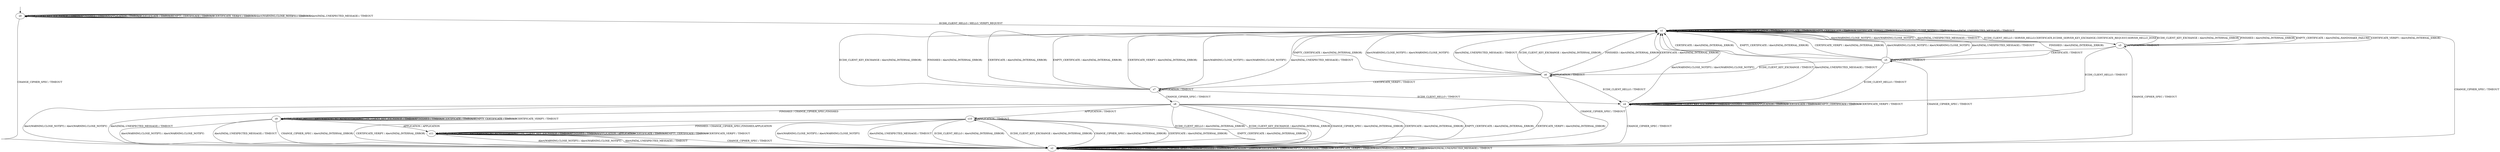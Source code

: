 digraph h0 {
s0 [label="s0"];
s1 [label="s1"];
s2 [label="s2"];
s3 [label="s3"];
s4 [label="s4"];
s5 [label="s5"];
s6 [label="s6"];
s7 [label="s7"];
s8 [label="s8"];
s9 [label="s9"];
s10 [label="s10"];
s11 [label="s11"];
s0 -> s1 [label="ECDH_CLIENT_HELLO / HELLO_VERIFY_REQUEST"];
s0 -> s0 [label="ECDH_CLIENT_KEY_EXCHANGE / TIMEOUT"];
s0 -> s2 [label="CHANGE_CIPHER_SPEC / TIMEOUT"];
s0 -> s0 [label="FINISHED / TIMEOUT"];
s0 -> s0 [label="APPLICATION / TIMEOUT"];
s0 -> s0 [label="CERTIFICATE / TIMEOUT"];
s0 -> s0 [label="EMPTY_CERTIFICATE / TIMEOUT"];
s0 -> s0 [label="CERTIFICATE_VERIFY / TIMEOUT"];
s0 -> s0 [label="Alert(WARNING,CLOSE_NOTIFY) / TIMEOUT"];
s0 -> s0 [label="Alert(FATAL,UNEXPECTED_MESSAGE) / TIMEOUT"];
s1 -> s3 [label="ECDH_CLIENT_HELLO / SERVER_HELLO,CERTIFICATE,ECDHE_SERVER_KEY_EXCHANGE,CERTIFICATE_REQUEST,SERVER_HELLO_DONE"];
s1 -> s1 [label="ECDH_CLIENT_KEY_EXCHANGE / TIMEOUT"];
s1 -> s2 [label="CHANGE_CIPHER_SPEC / TIMEOUT"];
s1 -> s1 [label="FINISHED / TIMEOUT"];
s1 -> s1 [label="APPLICATION / TIMEOUT"];
s1 -> s1 [label="CERTIFICATE / TIMEOUT"];
s1 -> s1 [label="EMPTY_CERTIFICATE / TIMEOUT"];
s1 -> s1 [label="CERTIFICATE_VERIFY / TIMEOUT"];
s1 -> s1 [label="Alert(WARNING,CLOSE_NOTIFY) / TIMEOUT"];
s1 -> s1 [label="Alert(FATAL,UNEXPECTED_MESSAGE) / TIMEOUT"];
s2 -> s2 [label="ECDH_CLIENT_HELLO / TIMEOUT"];
s2 -> s2 [label="ECDH_CLIENT_KEY_EXCHANGE / TIMEOUT"];
s2 -> s2 [label="CHANGE_CIPHER_SPEC / TIMEOUT"];
s2 -> s2 [label="FINISHED / TIMEOUT"];
s2 -> s2 [label="APPLICATION / TIMEOUT"];
s2 -> s2 [label="CERTIFICATE / TIMEOUT"];
s2 -> s2 [label="EMPTY_CERTIFICATE / TIMEOUT"];
s2 -> s2 [label="CERTIFICATE_VERIFY / TIMEOUT"];
s2 -> s2 [label="Alert(WARNING,CLOSE_NOTIFY) / TIMEOUT"];
s2 -> s2 [label="Alert(FATAL,UNEXPECTED_MESSAGE) / TIMEOUT"];
s3 -> s4 [label="ECDH_CLIENT_HELLO / TIMEOUT"];
s3 -> s1 [label="ECDH_CLIENT_KEY_EXCHANGE / Alert(FATAL,INTERNAL_ERROR)"];
s3 -> s2 [label="CHANGE_CIPHER_SPEC / TIMEOUT"];
s3 -> s1 [label="FINISHED / Alert(FATAL,INTERNAL_ERROR)"];
s3 -> s3 [label="APPLICATION / TIMEOUT"];
s3 -> s5 [label="CERTIFICATE / TIMEOUT"];
s3 -> s1 [label="EMPTY_CERTIFICATE / Alert(FATAL,HANDSHAKE_FAILURE)"];
s3 -> s1 [label="CERTIFICATE_VERIFY / Alert(FATAL,INTERNAL_ERROR)"];
s3 -> s1 [label="Alert(WARNING,CLOSE_NOTIFY) / Alert(WARNING,CLOSE_NOTIFY)"];
s3 -> s1 [label="Alert(FATAL,UNEXPECTED_MESSAGE) / TIMEOUT"];
s4 -> s4 [label="ECDH_CLIENT_HELLO / TIMEOUT"];
s4 -> s4 [label="ECDH_CLIENT_KEY_EXCHANGE / TIMEOUT"];
s4 -> s2 [label="CHANGE_CIPHER_SPEC / TIMEOUT"];
s4 -> s4 [label="FINISHED / TIMEOUT"];
s4 -> s4 [label="APPLICATION / TIMEOUT"];
s4 -> s4 [label="CERTIFICATE / TIMEOUT"];
s4 -> s4 [label="EMPTY_CERTIFICATE / TIMEOUT"];
s4 -> s4 [label="CERTIFICATE_VERIFY / TIMEOUT"];
s4 -> s1 [label="Alert(WARNING,CLOSE_NOTIFY) / Alert(WARNING,CLOSE_NOTIFY)"];
s4 -> s1 [label="Alert(FATAL,UNEXPECTED_MESSAGE) / TIMEOUT"];
s5 -> s4 [label="ECDH_CLIENT_HELLO / TIMEOUT"];
s5 -> s6 [label="ECDH_CLIENT_KEY_EXCHANGE / TIMEOUT"];
s5 -> s2 [label="CHANGE_CIPHER_SPEC / TIMEOUT"];
s5 -> s1 [label="FINISHED / Alert(FATAL,INTERNAL_ERROR)"];
s5 -> s5 [label="APPLICATION / TIMEOUT"];
s5 -> s1 [label="CERTIFICATE / Alert(FATAL,INTERNAL_ERROR)"];
s5 -> s1 [label="EMPTY_CERTIFICATE / Alert(FATAL,INTERNAL_ERROR)"];
s5 -> s1 [label="CERTIFICATE_VERIFY / Alert(FATAL,INTERNAL_ERROR)"];
s5 -> s1 [label="Alert(WARNING,CLOSE_NOTIFY) / Alert(WARNING,CLOSE_NOTIFY)"];
s5 -> s1 [label="Alert(FATAL,UNEXPECTED_MESSAGE) / TIMEOUT"];
s6 -> s4 [label="ECDH_CLIENT_HELLO / TIMEOUT"];
s6 -> s1 [label="ECDH_CLIENT_KEY_EXCHANGE / Alert(FATAL,INTERNAL_ERROR)"];
s6 -> s2 [label="CHANGE_CIPHER_SPEC / TIMEOUT"];
s6 -> s1 [label="FINISHED / Alert(FATAL,INTERNAL_ERROR)"];
s6 -> s6 [label="APPLICATION / TIMEOUT"];
s6 -> s1 [label="CERTIFICATE / Alert(FATAL,INTERNAL_ERROR)"];
s6 -> s1 [label="EMPTY_CERTIFICATE / Alert(FATAL,INTERNAL_ERROR)"];
s6 -> s7 [label="CERTIFICATE_VERIFY / TIMEOUT"];
s6 -> s1 [label="Alert(WARNING,CLOSE_NOTIFY) / Alert(WARNING,CLOSE_NOTIFY)"];
s6 -> s1 [label="Alert(FATAL,UNEXPECTED_MESSAGE) / TIMEOUT"];
s7 -> s4 [label="ECDH_CLIENT_HELLO / TIMEOUT"];
s7 -> s1 [label="ECDH_CLIENT_KEY_EXCHANGE / Alert(FATAL,INTERNAL_ERROR)"];
s7 -> s8 [label="CHANGE_CIPHER_SPEC / TIMEOUT"];
s7 -> s1 [label="FINISHED / Alert(FATAL,INTERNAL_ERROR)"];
s7 -> s7 [label="APPLICATION / TIMEOUT"];
s7 -> s1 [label="CERTIFICATE / Alert(FATAL,INTERNAL_ERROR)"];
s7 -> s1 [label="EMPTY_CERTIFICATE / Alert(FATAL,INTERNAL_ERROR)"];
s7 -> s1 [label="CERTIFICATE_VERIFY / Alert(FATAL,INTERNAL_ERROR)"];
s7 -> s1 [label="Alert(WARNING,CLOSE_NOTIFY) / Alert(WARNING,CLOSE_NOTIFY)"];
s7 -> s1 [label="Alert(FATAL,UNEXPECTED_MESSAGE) / TIMEOUT"];
s8 -> s2 [label="ECDH_CLIENT_HELLO / Alert(FATAL,INTERNAL_ERROR)"];
s8 -> s2 [label="ECDH_CLIENT_KEY_EXCHANGE / Alert(FATAL,INTERNAL_ERROR)"];
s8 -> s2 [label="CHANGE_CIPHER_SPEC / Alert(FATAL,INTERNAL_ERROR)"];
s8 -> s9 [label="FINISHED / CHANGE_CIPHER_SPEC,FINISHED"];
s8 -> s10 [label="APPLICATION / TIMEOUT"];
s8 -> s2 [label="CERTIFICATE / Alert(FATAL,INTERNAL_ERROR)"];
s8 -> s2 [label="EMPTY_CERTIFICATE / Alert(FATAL,INTERNAL_ERROR)"];
s8 -> s2 [label="CERTIFICATE_VERIFY / Alert(FATAL,INTERNAL_ERROR)"];
s8 -> s2 [label="Alert(WARNING,CLOSE_NOTIFY) / Alert(WARNING,CLOSE_NOTIFY)"];
s8 -> s2 [label="Alert(FATAL,UNEXPECTED_MESSAGE) / TIMEOUT"];
s9 -> s9 [label="ECDH_CLIENT_HELLO / Alert(WARNING,NO_RENEGOTIATION)"];
s9 -> s9 [label="ECDH_CLIENT_KEY_EXCHANGE / TIMEOUT"];
s9 -> s2 [label="CHANGE_CIPHER_SPEC / Alert(FATAL,INTERNAL_ERROR)"];
s9 -> s9 [label="FINISHED / TIMEOUT"];
s9 -> s11 [label="APPLICATION / APPLICATION"];
s9 -> s9 [label="CERTIFICATE / TIMEOUT"];
s9 -> s9 [label="EMPTY_CERTIFICATE / TIMEOUT"];
s9 -> s9 [label="CERTIFICATE_VERIFY / TIMEOUT"];
s9 -> s2 [label="Alert(WARNING,CLOSE_NOTIFY) / Alert(WARNING,CLOSE_NOTIFY)"];
s9 -> s2 [label="Alert(FATAL,UNEXPECTED_MESSAGE) / TIMEOUT"];
s10 -> s2 [label="ECDH_CLIENT_HELLO / Alert(FATAL,INTERNAL_ERROR)"];
s10 -> s2 [label="ECDH_CLIENT_KEY_EXCHANGE / Alert(FATAL,INTERNAL_ERROR)"];
s10 -> s2 [label="CHANGE_CIPHER_SPEC / Alert(FATAL,INTERNAL_ERROR)"];
s10 -> s11 [label="FINISHED / CHANGE_CIPHER_SPEC,FINISHED,APPLICATION"];
s10 -> s10 [label="APPLICATION / TIMEOUT"];
s10 -> s2 [label="CERTIFICATE / Alert(FATAL,INTERNAL_ERROR)"];
s10 -> s2 [label="EMPTY_CERTIFICATE / Alert(FATAL,INTERNAL_ERROR)"];
s10 -> s2 [label="CERTIFICATE_VERIFY / Alert(FATAL,INTERNAL_ERROR)"];
s10 -> s2 [label="Alert(WARNING,CLOSE_NOTIFY) / Alert(WARNING,CLOSE_NOTIFY)"];
s10 -> s2 [label="Alert(FATAL,UNEXPECTED_MESSAGE) / TIMEOUT"];
s11 -> s11 [label="ECDH_CLIENT_HELLO / Alert(WARNING,NO_RENEGOTIATION)"];
s11 -> s11 [label="ECDH_CLIENT_KEY_EXCHANGE / TIMEOUT"];
s11 -> s2 [label="CHANGE_CIPHER_SPEC / TIMEOUT"];
s11 -> s11 [label="FINISHED / TIMEOUT"];
s11 -> s11 [label="APPLICATION / APPLICATION"];
s11 -> s11 [label="CERTIFICATE / TIMEOUT"];
s11 -> s11 [label="EMPTY_CERTIFICATE / TIMEOUT"];
s11 -> s11 [label="CERTIFICATE_VERIFY / TIMEOUT"];
s11 -> s2 [label="Alert(WARNING,CLOSE_NOTIFY) / Alert(WARNING,CLOSE_NOTIFY)"];
s11 -> s2 [label="Alert(FATAL,UNEXPECTED_MESSAGE) / TIMEOUT"];
__start0 [shape=none, label=""];
__start0 -> s0 [label=""];
}
